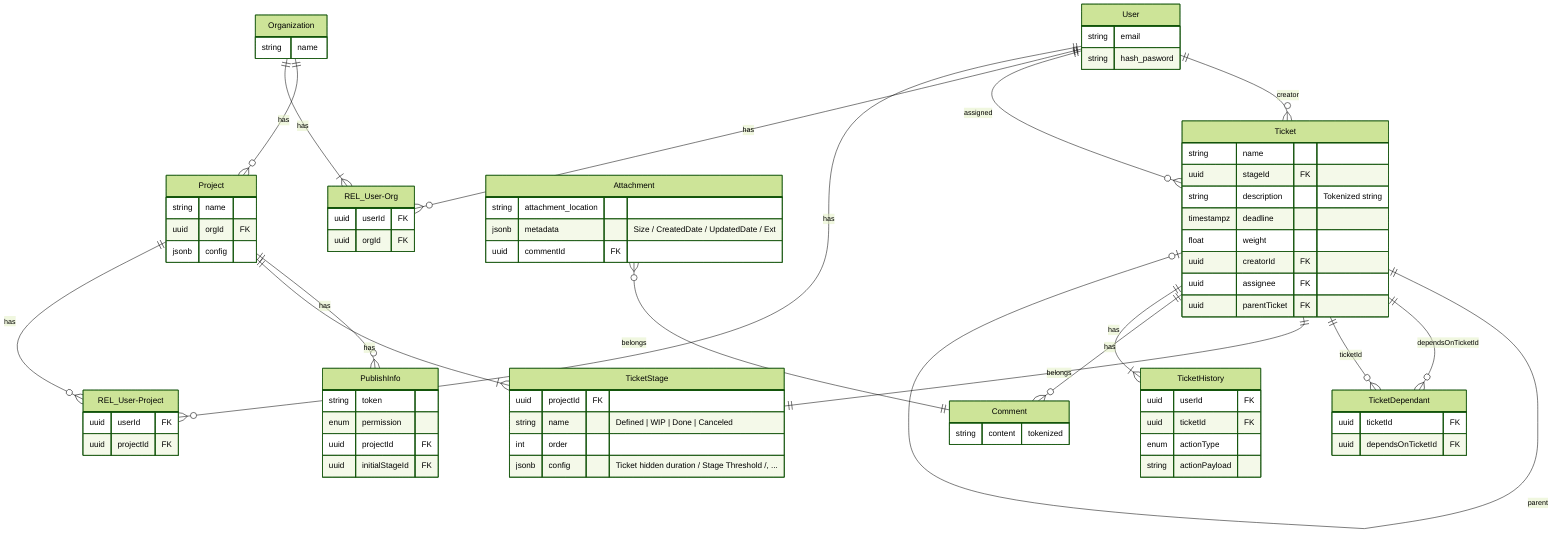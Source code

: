 %%{init: {'theme':'forest'}}%%

%% uuid id
%% timestampz created_at
%% timestampz updated_at
%% timestampz deleted_at

erDiagram
    Org[Organization] {
        string name
    }

    P[Project] {
        string name
        uuid orgId FK
        jsonb config
    }

    Org 1--many(0) P: has

    Publish[PublishInfo] {
        string token
        enum permission
        uuid projectId FK
        uuid initialStageId FK
    }
    P 1--many(0) Publish: has

    T_S[TicketStage] {
        uuid projectId FK
        string name "Defined | WIP | Done | Canceled"
        int order
        jsonb config    "Ticket hidden duration / Stage Threshold /, ..."
    }
    P 1--many(1) T_S: has

    User[User] {
        string email
        string hash_pasword
    }

    T[Ticket] {
        string name
        uuid stageId FK
        string description "Tokenized string"
        timestampz deadline
        float weight
        uuid creatorId FK
        uuid assignee FK
        uuid parentTicket FK
    }

    T_D[TicketDependant] {
        uuid ticketId FK
        uuid dependsOnTicketId FK
    }

    T 1--zero or one T: parent
    T 1--many(0) T_D: dependsOnTicketId
    T 1--many(0) T_D: ticketId

    T 1--1 T_S: belongs
    User 1--many(0) T: creator
    User 1--many(0) T: assigned

    C[Comment] {
        string content "tokenized"
    }

    T 1--many(0) C: has
    
    A[Attachment] {
        string attachment_location
        jsonb   metadata "Size / CreatedDate / UpdatedDate / Ext"
        uuid commentId FK
    }

    A many(0)--1 C: belongs

    THist[TicketHistory] {
        uuid userId FK
        uuid ticketId FK
        enum actionType
        string actionPayload
    }

    T 1--many(1) THist: has

    RelUserOrg[REL_User-Org] {
        uuid userId FK
        uuid orgId FK
    }

    User 1--many(0) RelUserOrg: has
    Org 1--many(1) RelUserOrg: has

    RelUserProject[REL_User-Project] {
        uuid userId FK
        uuid projectId FK
    }

    User 1--many(0) RelUserProject: has
    P 1--many(0) RelUserProject: has